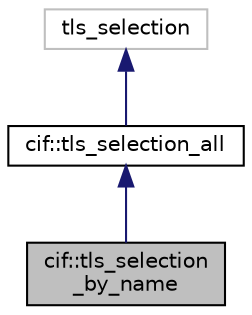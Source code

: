 digraph "cif::tls_selection_by_name"
{
  edge [fontname="Helvetica",fontsize="10",labelfontname="Helvetica",labelfontsize="10"];
  node [fontname="Helvetica",fontsize="10",shape=record];
  Node0 [label="cif::tls_selection\l_by_name",height=0.2,width=0.4,color="black", fillcolor="grey75", style="filled", fontcolor="black"];
  Node1 -> Node0 [dir="back",color="midnightblue",fontsize="10",style="solid",fontname="Helvetica"];
  Node1 [label="cif::tls_selection_all",height=0.2,width=0.4,color="black", fillcolor="white", style="filled",URL="$structcif_1_1tls__selection__all.html"];
  Node2 -> Node1 [dir="back",color="midnightblue",fontsize="10",style="solid",fontname="Helvetica"];
  Node2 [label="tls_selection",height=0.2,width=0.4,color="grey75", fillcolor="white", style="filled"];
}

